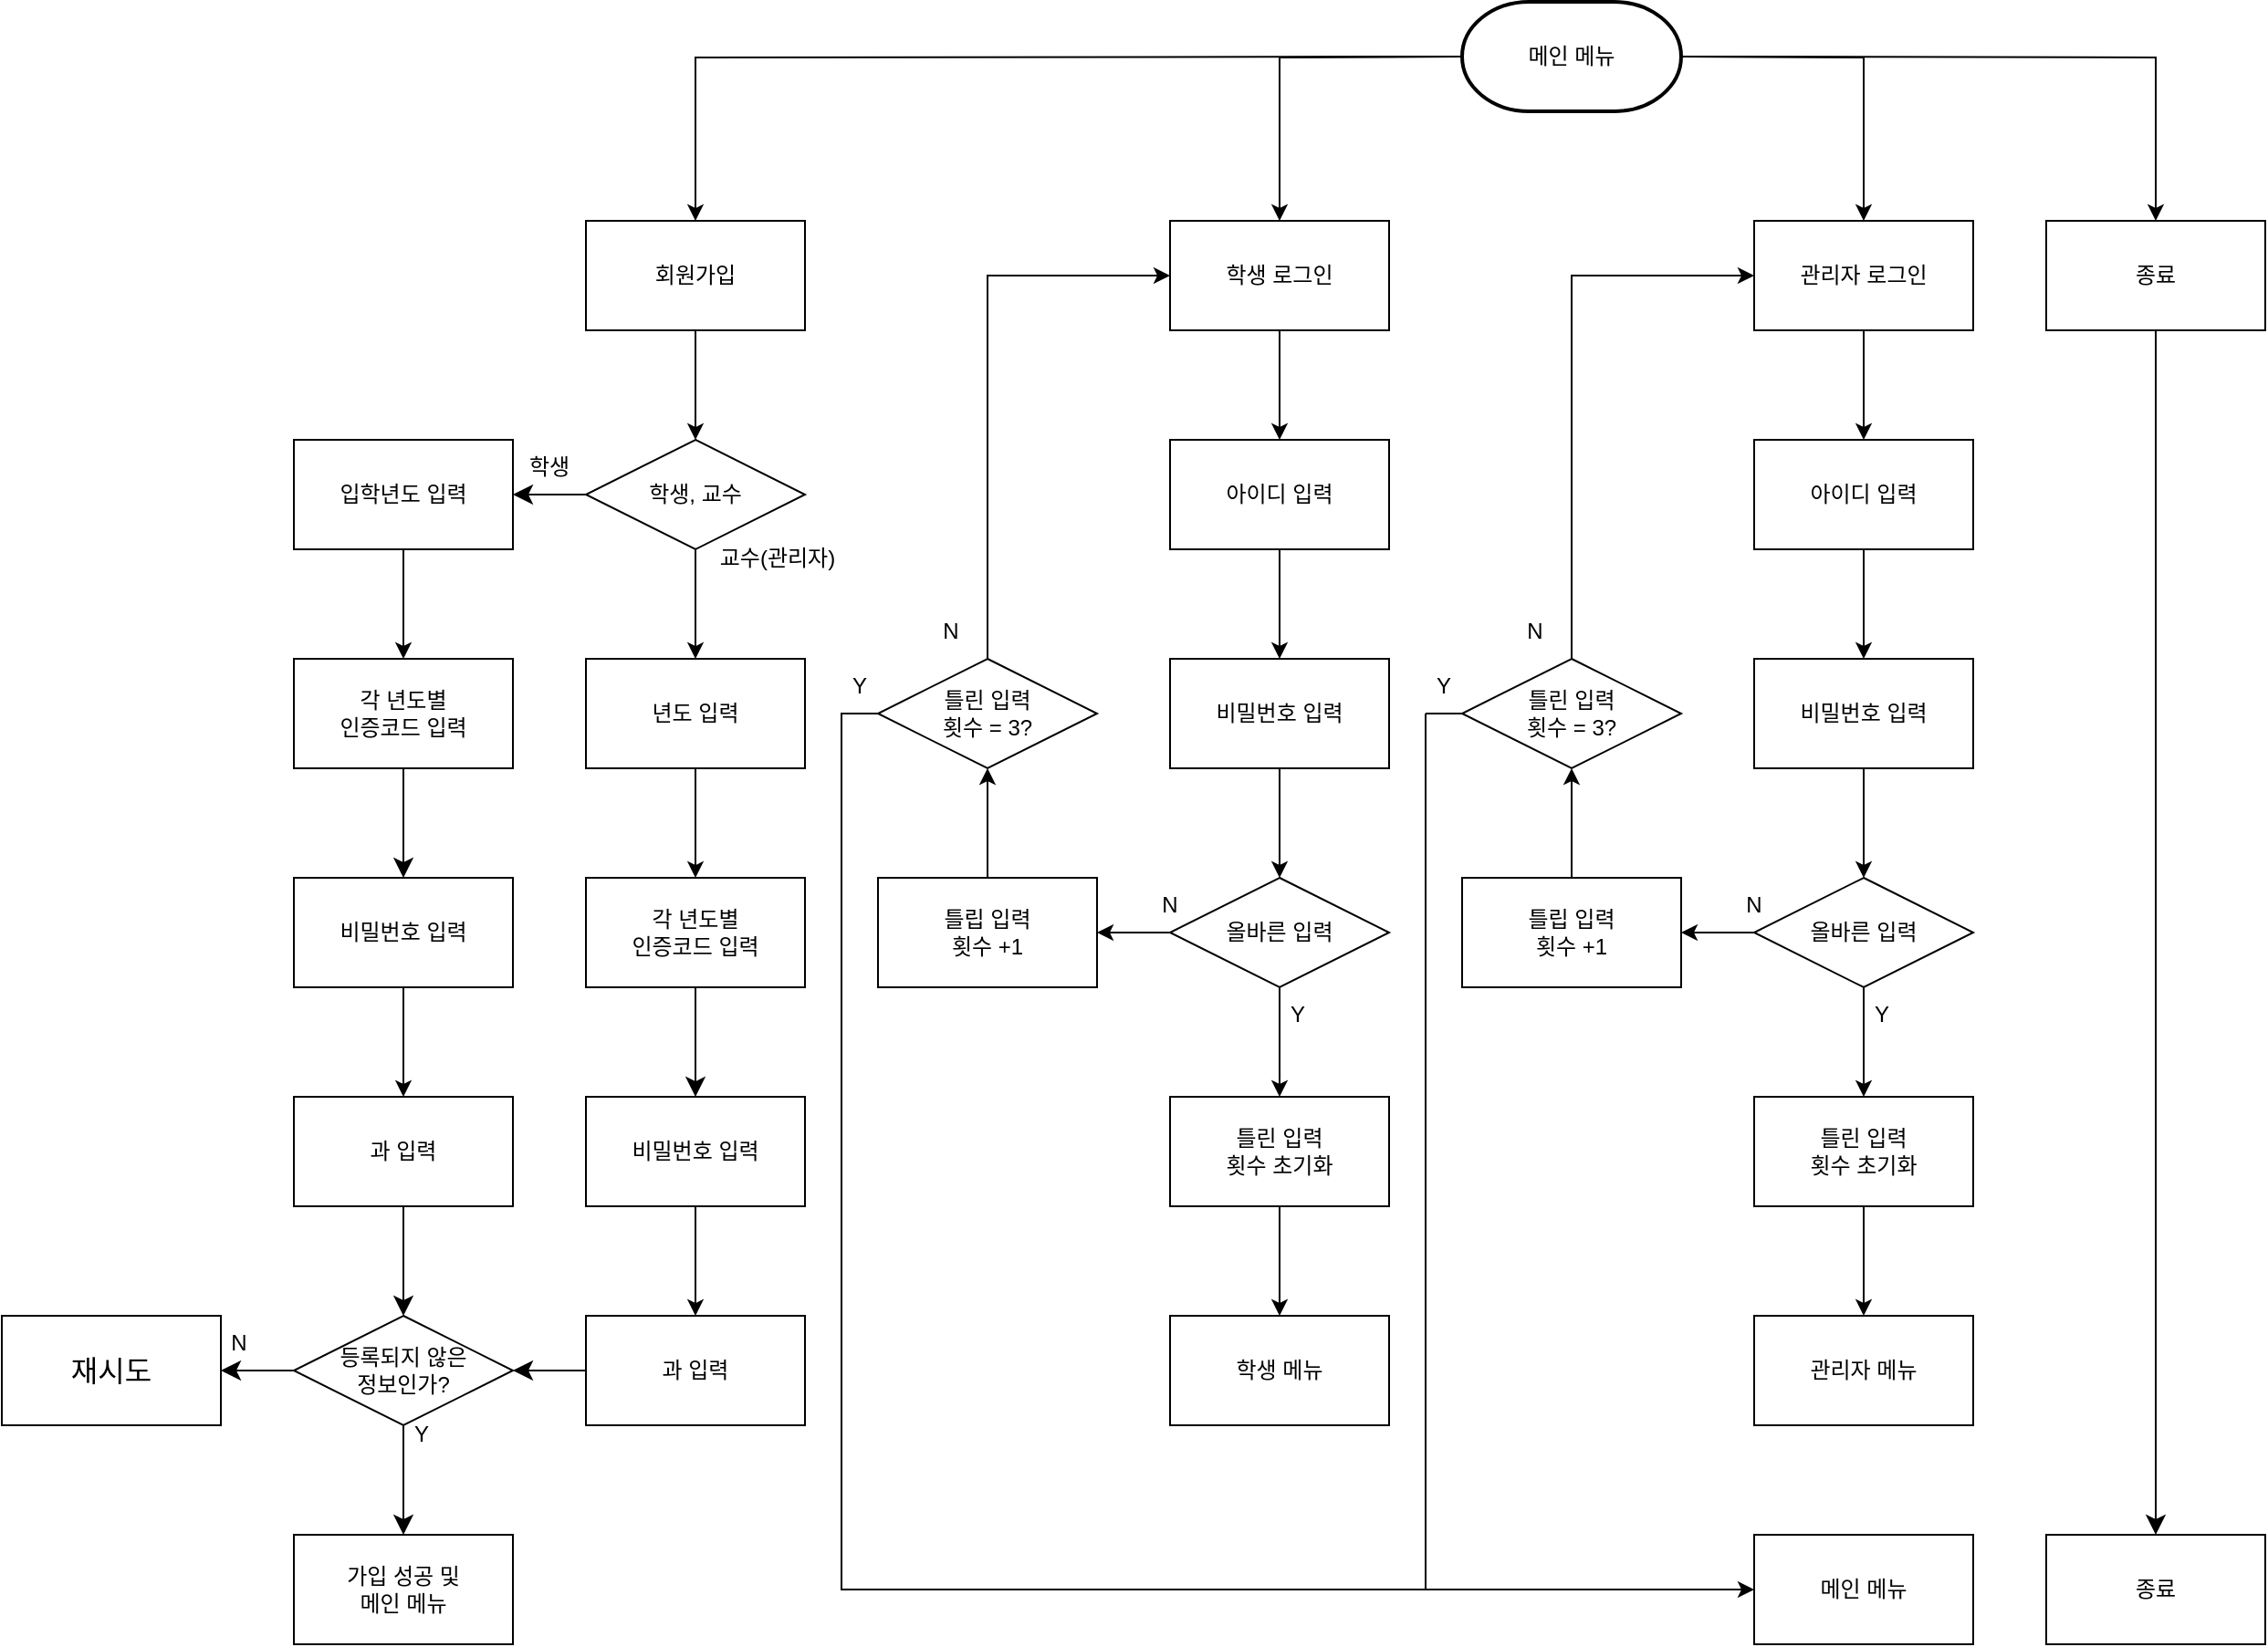<mxfile version="22.1.5" type="github">
  <diagram name="페이지-1" id="AwI20S8Li_dEVPaNsAgv">
    <mxGraphModel dx="2862" dy="1292" grid="1" gridSize="10" guides="1" tooltips="1" connect="1" arrows="1" fold="1" page="1" pageScale="1" pageWidth="827" pageHeight="1169" math="0" shadow="0">
      <root>
        <mxCell id="0" />
        <mxCell id="1" parent="0" />
        <mxCell id="d3a4seOOdscUEffh_FXE-25" style="edgeStyle=orthogonalEdgeStyle;rounded=0;orthogonalLoop=1;jettySize=auto;html=1;entryX=0.5;entryY=0;entryDx=0;entryDy=0;" parent="1" target="d3a4seOOdscUEffh_FXE-9" edge="1">
          <mxGeometry relative="1" as="geometry">
            <mxPoint x="300" y="150" as="sourcePoint" />
          </mxGeometry>
        </mxCell>
        <mxCell id="d3a4seOOdscUEffh_FXE-26" style="edgeStyle=orthogonalEdgeStyle;rounded=0;orthogonalLoop=1;jettySize=auto;html=1;entryX=0.5;entryY=0;entryDx=0;entryDy=0;" parent="1" target="d3a4seOOdscUEffh_FXE-8" edge="1">
          <mxGeometry relative="1" as="geometry">
            <mxPoint x="300" y="150" as="sourcePoint" />
          </mxGeometry>
        </mxCell>
        <mxCell id="d3a4seOOdscUEffh_FXE-39" style="edgeStyle=orthogonalEdgeStyle;rounded=0;orthogonalLoop=1;jettySize=auto;html=1;entryX=0.5;entryY=0;entryDx=0;entryDy=0;" parent="1" target="d3a4seOOdscUEffh_FXE-7" edge="1">
          <mxGeometry relative="1" as="geometry">
            <mxPoint x="180" y="150" as="sourcePoint" />
          </mxGeometry>
        </mxCell>
        <mxCell id="d3a4seOOdscUEffh_FXE-64" style="edgeStyle=orthogonalEdgeStyle;rounded=0;orthogonalLoop=1;jettySize=auto;html=1;entryX=0.5;entryY=0;entryDx=0;entryDy=0;" parent="1" target="d3a4seOOdscUEffh_FXE-58" edge="1">
          <mxGeometry relative="1" as="geometry">
            <mxPoint x="180" y="150" as="sourcePoint" />
          </mxGeometry>
        </mxCell>
        <mxCell id="d3a4seOOdscUEffh_FXE-40" value="" style="edgeStyle=orthogonalEdgeStyle;rounded=0;orthogonalLoop=1;jettySize=auto;html=1;" parent="1" source="d3a4seOOdscUEffh_FXE-7" target="d3a4seOOdscUEffh_FXE-18" edge="1">
          <mxGeometry relative="1" as="geometry" />
        </mxCell>
        <mxCell id="d3a4seOOdscUEffh_FXE-7" value="학생 로그인" style="rounded=0;whiteSpace=wrap;html=1;" parent="1" vertex="1">
          <mxGeometry x="20" y="240" width="120" height="60" as="geometry" />
        </mxCell>
        <mxCell id="d3a4seOOdscUEffh_FXE-27" style="edgeStyle=orthogonalEdgeStyle;rounded=0;orthogonalLoop=1;jettySize=auto;html=1;entryX=0.5;entryY=0;entryDx=0;entryDy=0;" parent="1" source="d3a4seOOdscUEffh_FXE-8" target="d3a4seOOdscUEffh_FXE-10" edge="1">
          <mxGeometry relative="1" as="geometry" />
        </mxCell>
        <mxCell id="d3a4seOOdscUEffh_FXE-8" value="관리자 로그인" style="rounded=0;whiteSpace=wrap;html=1;" parent="1" vertex="1">
          <mxGeometry x="340" y="240" width="120" height="60" as="geometry" />
        </mxCell>
        <mxCell id="AOu0lQMZa2NAgNu8CnH6-26" style="edgeStyle=none;curved=1;rounded=0;orthogonalLoop=1;jettySize=auto;html=1;entryX=0.5;entryY=0;entryDx=0;entryDy=0;fontSize=12;startSize=8;endSize=8;" edge="1" parent="1" source="d3a4seOOdscUEffh_FXE-9" target="AOu0lQMZa2NAgNu8CnH6-7">
          <mxGeometry relative="1" as="geometry" />
        </mxCell>
        <mxCell id="d3a4seOOdscUEffh_FXE-9" value="종료" style="rounded=0;whiteSpace=wrap;html=1;" parent="1" vertex="1">
          <mxGeometry x="500" y="240" width="120" height="60" as="geometry" />
        </mxCell>
        <mxCell id="d3a4seOOdscUEffh_FXE-28" style="edgeStyle=orthogonalEdgeStyle;rounded=0;orthogonalLoop=1;jettySize=auto;html=1;entryX=0.5;entryY=0;entryDx=0;entryDy=0;" parent="1" source="d3a4seOOdscUEffh_FXE-10" target="d3a4seOOdscUEffh_FXE-11" edge="1">
          <mxGeometry relative="1" as="geometry" />
        </mxCell>
        <mxCell id="d3a4seOOdscUEffh_FXE-10" value="아이디 입력" style="rounded=0;whiteSpace=wrap;html=1;" parent="1" vertex="1">
          <mxGeometry x="340" y="360" width="120" height="60" as="geometry" />
        </mxCell>
        <mxCell id="d3a4seOOdscUEffh_FXE-29" value="" style="edgeStyle=orthogonalEdgeStyle;rounded=0;orthogonalLoop=1;jettySize=auto;html=1;" parent="1" source="d3a4seOOdscUEffh_FXE-11" target="d3a4seOOdscUEffh_FXE-13" edge="1">
          <mxGeometry relative="1" as="geometry" />
        </mxCell>
        <mxCell id="d3a4seOOdscUEffh_FXE-11" value="비밀번호 입력" style="rounded=0;whiteSpace=wrap;html=1;" parent="1" vertex="1">
          <mxGeometry x="340" y="480" width="120" height="60" as="geometry" />
        </mxCell>
        <mxCell id="d3a4seOOdscUEffh_FXE-34" style="edgeStyle=orthogonalEdgeStyle;rounded=0;orthogonalLoop=1;jettySize=auto;html=1;entryX=0;entryY=0.5;entryDx=0;entryDy=0;" parent="1" source="d3a4seOOdscUEffh_FXE-12" target="d3a4seOOdscUEffh_FXE-8" edge="1">
          <mxGeometry relative="1" as="geometry">
            <Array as="points">
              <mxPoint x="240" y="270" />
            </Array>
          </mxGeometry>
        </mxCell>
        <mxCell id="d3a4seOOdscUEffh_FXE-12" value="틀린 입력&lt;br style=&quot;border-color: var(--border-color);&quot;&gt;횟수 = 3?" style="rhombus;whiteSpace=wrap;html=1;" parent="1" vertex="1">
          <mxGeometry x="180" y="480" width="120" height="60" as="geometry" />
        </mxCell>
        <mxCell id="d3a4seOOdscUEffh_FXE-30" value="" style="edgeStyle=orthogonalEdgeStyle;rounded=0;orthogonalLoop=1;jettySize=auto;html=1;" parent="1" source="d3a4seOOdscUEffh_FXE-13" target="d3a4seOOdscUEffh_FXE-15" edge="1">
          <mxGeometry relative="1" as="geometry" />
        </mxCell>
        <mxCell id="d3a4seOOdscUEffh_FXE-32" value="" style="edgeStyle=orthogonalEdgeStyle;rounded=0;orthogonalLoop=1;jettySize=auto;html=1;" parent="1" source="d3a4seOOdscUEffh_FXE-13" target="d3a4seOOdscUEffh_FXE-14" edge="1">
          <mxGeometry relative="1" as="geometry" />
        </mxCell>
        <mxCell id="d3a4seOOdscUEffh_FXE-13" value="올바른 입력" style="rhombus;whiteSpace=wrap;html=1;" parent="1" vertex="1">
          <mxGeometry x="340" y="600" width="120" height="60" as="geometry" />
        </mxCell>
        <mxCell id="d3a4seOOdscUEffh_FXE-33" value="" style="edgeStyle=orthogonalEdgeStyle;rounded=0;orthogonalLoop=1;jettySize=auto;html=1;" parent="1" source="d3a4seOOdscUEffh_FXE-14" target="d3a4seOOdscUEffh_FXE-12" edge="1">
          <mxGeometry relative="1" as="geometry" />
        </mxCell>
        <mxCell id="d3a4seOOdscUEffh_FXE-14" value="틀립 입력&lt;br style=&quot;border-color: var(--border-color);&quot;&gt;횟수 +1" style="rounded=0;whiteSpace=wrap;html=1;" parent="1" vertex="1">
          <mxGeometry x="180" y="600" width="120" height="60" as="geometry" />
        </mxCell>
        <mxCell id="d3a4seOOdscUEffh_FXE-31" value="" style="edgeStyle=orthogonalEdgeStyle;rounded=0;orthogonalLoop=1;jettySize=auto;html=1;" parent="1" source="d3a4seOOdscUEffh_FXE-15" target="d3a4seOOdscUEffh_FXE-16" edge="1">
          <mxGeometry relative="1" as="geometry" />
        </mxCell>
        <mxCell id="d3a4seOOdscUEffh_FXE-15" value="틀린 입력&lt;br style=&quot;border-color: var(--border-color);&quot;&gt;횟수 초기화" style="rounded=0;whiteSpace=wrap;html=1;" parent="1" vertex="1">
          <mxGeometry x="340" y="720" width="120" height="60" as="geometry" />
        </mxCell>
        <mxCell id="d3a4seOOdscUEffh_FXE-16" value="관리자 메뉴" style="rounded=0;whiteSpace=wrap;html=1;" parent="1" vertex="1">
          <mxGeometry x="340" y="840" width="120" height="60" as="geometry" />
        </mxCell>
        <mxCell id="d3a4seOOdscUEffh_FXE-41" value="" style="edgeStyle=orthogonalEdgeStyle;rounded=0;orthogonalLoop=1;jettySize=auto;html=1;" parent="1" source="d3a4seOOdscUEffh_FXE-18" target="d3a4seOOdscUEffh_FXE-19" edge="1">
          <mxGeometry relative="1" as="geometry" />
        </mxCell>
        <mxCell id="d3a4seOOdscUEffh_FXE-18" value="아이디 입력" style="rounded=0;whiteSpace=wrap;html=1;" parent="1" vertex="1">
          <mxGeometry x="20" y="360" width="120" height="60" as="geometry" />
        </mxCell>
        <mxCell id="d3a4seOOdscUEffh_FXE-42" value="" style="edgeStyle=orthogonalEdgeStyle;rounded=0;orthogonalLoop=1;jettySize=auto;html=1;" parent="1" source="d3a4seOOdscUEffh_FXE-19" target="d3a4seOOdscUEffh_FXE-20" edge="1">
          <mxGeometry relative="1" as="geometry" />
        </mxCell>
        <mxCell id="d3a4seOOdscUEffh_FXE-19" value="비밀번호 입력" style="rounded=0;whiteSpace=wrap;html=1;" parent="1" vertex="1">
          <mxGeometry x="20" y="480" width="120" height="60" as="geometry" />
        </mxCell>
        <mxCell id="d3a4seOOdscUEffh_FXE-43" value="" style="edgeStyle=orthogonalEdgeStyle;rounded=0;orthogonalLoop=1;jettySize=auto;html=1;" parent="1" source="d3a4seOOdscUEffh_FXE-20" target="d3a4seOOdscUEffh_FXE-21" edge="1">
          <mxGeometry relative="1" as="geometry" />
        </mxCell>
        <mxCell id="d3a4seOOdscUEffh_FXE-47" value="" style="edgeStyle=orthogonalEdgeStyle;rounded=0;orthogonalLoop=1;jettySize=auto;html=1;" parent="1" source="d3a4seOOdscUEffh_FXE-20" target="d3a4seOOdscUEffh_FXE-23" edge="1">
          <mxGeometry relative="1" as="geometry" />
        </mxCell>
        <mxCell id="d3a4seOOdscUEffh_FXE-20" value="올바른 입력" style="rhombus;whiteSpace=wrap;html=1;" parent="1" vertex="1">
          <mxGeometry x="20" y="600" width="120" height="60" as="geometry" />
        </mxCell>
        <mxCell id="d3a4seOOdscUEffh_FXE-44" value="" style="edgeStyle=orthogonalEdgeStyle;rounded=0;orthogonalLoop=1;jettySize=auto;html=1;" parent="1" source="d3a4seOOdscUEffh_FXE-21" target="d3a4seOOdscUEffh_FXE-22" edge="1">
          <mxGeometry relative="1" as="geometry" />
        </mxCell>
        <mxCell id="d3a4seOOdscUEffh_FXE-21" value="틀린 입력&lt;br&gt;횟수 초기화" style="rounded=0;whiteSpace=wrap;html=1;" parent="1" vertex="1">
          <mxGeometry x="20" y="720" width="120" height="60" as="geometry" />
        </mxCell>
        <mxCell id="d3a4seOOdscUEffh_FXE-22" value="학생 메뉴" style="rounded=0;whiteSpace=wrap;html=1;" parent="1" vertex="1">
          <mxGeometry x="20" y="840" width="120" height="60" as="geometry" />
        </mxCell>
        <mxCell id="d3a4seOOdscUEffh_FXE-46" value="" style="edgeStyle=orthogonalEdgeStyle;rounded=0;orthogonalLoop=1;jettySize=auto;html=1;" parent="1" source="d3a4seOOdscUEffh_FXE-23" target="d3a4seOOdscUEffh_FXE-24" edge="1">
          <mxGeometry relative="1" as="geometry" />
        </mxCell>
        <mxCell id="d3a4seOOdscUEffh_FXE-23" value="틀립 입력&lt;br&gt;횟수 +1" style="rounded=0;whiteSpace=wrap;html=1;" parent="1" vertex="1">
          <mxGeometry x="-140" y="600" width="120" height="60" as="geometry" />
        </mxCell>
        <mxCell id="d3a4seOOdscUEffh_FXE-38" style="edgeStyle=orthogonalEdgeStyle;rounded=0;orthogonalLoop=1;jettySize=auto;html=1;entryX=0;entryY=0.5;entryDx=0;entryDy=0;" parent="1" source="d3a4seOOdscUEffh_FXE-24" target="d3a4seOOdscUEffh_FXE-7" edge="1">
          <mxGeometry relative="1" as="geometry">
            <Array as="points">
              <mxPoint x="-80" y="270" />
            </Array>
          </mxGeometry>
        </mxCell>
        <mxCell id="d3a4seOOdscUEffh_FXE-48" style="edgeStyle=orthogonalEdgeStyle;rounded=0;orthogonalLoop=1;jettySize=auto;html=1;entryX=0;entryY=0.5;entryDx=0;entryDy=0;" parent="1" source="d3a4seOOdscUEffh_FXE-24" target="d3a4seOOdscUEffh_FXE-17" edge="1">
          <mxGeometry relative="1" as="geometry">
            <mxPoint x="-160.0" y="1000.0" as="targetPoint" />
            <Array as="points">
              <mxPoint x="-160" y="510" />
              <mxPoint x="-160" y="990" />
            </Array>
          </mxGeometry>
        </mxCell>
        <mxCell id="d3a4seOOdscUEffh_FXE-24" value="틀린 입력&lt;br&gt;횟수 = 3?" style="rhombus;whiteSpace=wrap;html=1;" parent="1" vertex="1">
          <mxGeometry x="-140" y="480" width="120" height="60" as="geometry" />
        </mxCell>
        <mxCell id="d3a4seOOdscUEffh_FXE-49" value="Y" style="text;html=1;strokeColor=none;fillColor=none;align=center;verticalAlign=middle;whiteSpace=wrap;rounded=0;" parent="1" vertex="1">
          <mxGeometry x="-180" y="480" width="60" height="30" as="geometry" />
        </mxCell>
        <mxCell id="d3a4seOOdscUEffh_FXE-50" value="N" style="text;html=1;strokeColor=none;fillColor=none;align=center;verticalAlign=middle;whiteSpace=wrap;rounded=0;" parent="1" vertex="1">
          <mxGeometry x="190" y="450" width="60" height="30" as="geometry" />
        </mxCell>
        <mxCell id="d3a4seOOdscUEffh_FXE-51" value="Y" style="text;html=1;strokeColor=none;fillColor=none;align=center;verticalAlign=middle;whiteSpace=wrap;rounded=0;" parent="1" vertex="1">
          <mxGeometry x="140" y="480" width="60" height="30" as="geometry" />
        </mxCell>
        <mxCell id="d3a4seOOdscUEffh_FXE-52" value="Y" style="text;html=1;strokeColor=none;fillColor=none;align=center;verticalAlign=middle;whiteSpace=wrap;rounded=0;" parent="1" vertex="1">
          <mxGeometry x="380" y="660" width="60" height="30" as="geometry" />
        </mxCell>
        <mxCell id="d3a4seOOdscUEffh_FXE-53" value="Y" style="text;html=1;strokeColor=none;fillColor=none;align=center;verticalAlign=middle;whiteSpace=wrap;rounded=0;" parent="1" vertex="1">
          <mxGeometry x="60" y="660" width="60" height="30" as="geometry" />
        </mxCell>
        <mxCell id="d3a4seOOdscUEffh_FXE-56" value="N" style="text;html=1;strokeColor=none;fillColor=none;align=center;verticalAlign=middle;whiteSpace=wrap;rounded=0;" parent="1" vertex="1">
          <mxGeometry x="-130" y="450" width="60" height="30" as="geometry" />
        </mxCell>
        <mxCell id="d3a4seOOdscUEffh_FXE-57" value="N" style="text;html=1;strokeColor=none;fillColor=none;align=center;verticalAlign=middle;whiteSpace=wrap;rounded=0;" parent="1" vertex="1">
          <mxGeometry x="-10" y="600" width="60" height="30" as="geometry" />
        </mxCell>
        <mxCell id="d3a4seOOdscUEffh_FXE-65" value="" style="edgeStyle=orthogonalEdgeStyle;rounded=0;orthogonalLoop=1;jettySize=auto;html=1;" parent="1" source="d3a4seOOdscUEffh_FXE-58" target="d3a4seOOdscUEffh_FXE-60" edge="1">
          <mxGeometry relative="1" as="geometry" />
        </mxCell>
        <mxCell id="d3a4seOOdscUEffh_FXE-58" value="회원가입" style="rounded=0;whiteSpace=wrap;html=1;" parent="1" vertex="1">
          <mxGeometry x="-300" y="240" width="120" height="60" as="geometry" />
        </mxCell>
        <mxCell id="d3a4seOOdscUEffh_FXE-72" value="" style="edgeStyle=orthogonalEdgeStyle;rounded=0;orthogonalLoop=1;jettySize=auto;html=1;" parent="1" source="d3a4seOOdscUEffh_FXE-60" target="d3a4seOOdscUEffh_FXE-62" edge="1">
          <mxGeometry relative="1" as="geometry" />
        </mxCell>
        <mxCell id="AOu0lQMZa2NAgNu8CnH6-24" style="edgeStyle=none;curved=1;rounded=0;orthogonalLoop=1;jettySize=auto;html=1;entryX=1;entryY=0.5;entryDx=0;entryDy=0;fontSize=12;startSize=8;endSize=8;" edge="1" parent="1" source="d3a4seOOdscUEffh_FXE-60" target="d3a4seOOdscUEffh_FXE-61">
          <mxGeometry relative="1" as="geometry" />
        </mxCell>
        <mxCell id="d3a4seOOdscUEffh_FXE-60" value="학생, 교수" style="rhombus;whiteSpace=wrap;html=1;" parent="1" vertex="1">
          <mxGeometry x="-300" y="360" width="120" height="60" as="geometry" />
        </mxCell>
        <mxCell id="d3a4seOOdscUEffh_FXE-78" value="" style="edgeStyle=orthogonalEdgeStyle;rounded=0;orthogonalLoop=1;jettySize=auto;html=1;entryX=0.5;entryY=0;entryDx=0;entryDy=0;" parent="1" source="d3a4seOOdscUEffh_FXE-61" target="AOu0lQMZa2NAgNu8CnH6-13" edge="1">
          <mxGeometry relative="1" as="geometry" />
        </mxCell>
        <mxCell id="d3a4seOOdscUEffh_FXE-61" value="입학년도 입력" style="rounded=0;whiteSpace=wrap;html=1;" parent="1" vertex="1">
          <mxGeometry x="-460" y="360" width="120" height="60" as="geometry" />
        </mxCell>
        <mxCell id="d3a4seOOdscUEffh_FXE-70" value="" style="edgeStyle=orthogonalEdgeStyle;rounded=0;orthogonalLoop=1;jettySize=auto;html=1;entryX=0.5;entryY=0;entryDx=0;entryDy=0;" parent="1" source="d3a4seOOdscUEffh_FXE-62" target="AOu0lQMZa2NAgNu8CnH6-11" edge="1">
          <mxGeometry relative="1" as="geometry" />
        </mxCell>
        <mxCell id="d3a4seOOdscUEffh_FXE-62" value="년도 입력" style="rounded=0;whiteSpace=wrap;html=1;" parent="1" vertex="1">
          <mxGeometry x="-300" y="480" width="120" height="60" as="geometry" />
        </mxCell>
        <mxCell id="d3a4seOOdscUEffh_FXE-80" value="" style="edgeStyle=orthogonalEdgeStyle;rounded=0;orthogonalLoop=1;jettySize=auto;html=1;" parent="1" source="d3a4seOOdscUEffh_FXE-63" target="d3a4seOOdscUEffh_FXE-77" edge="1">
          <mxGeometry relative="1" as="geometry" />
        </mxCell>
        <mxCell id="d3a4seOOdscUEffh_FXE-63" value="비밀번호 입력" style="rounded=0;whiteSpace=wrap;html=1;" parent="1" vertex="1">
          <mxGeometry x="-300" y="720" width="120" height="60" as="geometry" />
        </mxCell>
        <mxCell id="d3a4seOOdscUEffh_FXE-68" value="학생" style="text;html=1;strokeColor=none;fillColor=none;align=center;verticalAlign=middle;whiteSpace=wrap;rounded=0;" parent="1" vertex="1">
          <mxGeometry x="-350" y="360" width="60" height="30" as="geometry" />
        </mxCell>
        <mxCell id="d3a4seOOdscUEffh_FXE-69" value="교수(관리자)" style="text;html=1;strokeColor=none;fillColor=none;align=center;verticalAlign=middle;whiteSpace=wrap;rounded=0;" parent="1" vertex="1">
          <mxGeometry x="-230" y="410" width="70" height="30" as="geometry" />
        </mxCell>
        <mxCell id="d3a4seOOdscUEffh_FXE-79" value="" style="edgeStyle=orthogonalEdgeStyle;rounded=0;orthogonalLoop=1;jettySize=auto;html=1;" parent="1" source="d3a4seOOdscUEffh_FXE-71" target="d3a4seOOdscUEffh_FXE-76" edge="1">
          <mxGeometry relative="1" as="geometry" />
        </mxCell>
        <mxCell id="d3a4seOOdscUEffh_FXE-71" value="비밀번호 입력" style="rounded=0;whiteSpace=wrap;html=1;" parent="1" vertex="1">
          <mxGeometry x="-460" y="600" width="120" height="60" as="geometry" />
        </mxCell>
        <mxCell id="AOu0lQMZa2NAgNu8CnH6-16" value="" style="edgeStyle=none;curved=1;rounded=0;orthogonalLoop=1;jettySize=auto;html=1;fontSize=12;startSize=8;endSize=8;" edge="1" parent="1" source="d3a4seOOdscUEffh_FXE-76" target="AOu0lQMZa2NAgNu8CnH6-15">
          <mxGeometry relative="1" as="geometry" />
        </mxCell>
        <mxCell id="d3a4seOOdscUEffh_FXE-76" value="과 입력" style="rounded=0;whiteSpace=wrap;html=1;" parent="1" vertex="1">
          <mxGeometry x="-460" y="720" width="120" height="60" as="geometry" />
        </mxCell>
        <mxCell id="AOu0lQMZa2NAgNu8CnH6-17" value="" style="edgeStyle=none;curved=1;rounded=0;orthogonalLoop=1;jettySize=auto;html=1;fontSize=12;startSize=8;endSize=8;" edge="1" parent="1" source="d3a4seOOdscUEffh_FXE-77" target="AOu0lQMZa2NAgNu8CnH6-15">
          <mxGeometry relative="1" as="geometry" />
        </mxCell>
        <mxCell id="d3a4seOOdscUEffh_FXE-77" value="과 입력" style="rounded=0;whiteSpace=wrap;html=1;" parent="1" vertex="1">
          <mxGeometry x="-300" y="840" width="120" height="60" as="geometry" />
        </mxCell>
        <mxCell id="d3a4seOOdscUEffh_FXE-83" value="메인 메뉴" style="strokeWidth=2;html=1;shape=mxgraph.flowchart.terminator;whiteSpace=wrap;" parent="1" vertex="1">
          <mxGeometry x="180" y="120" width="120" height="60" as="geometry" />
        </mxCell>
        <mxCell id="d3a4seOOdscUEffh_FXE-84" value="가입 성공 및&lt;br&gt;메인 메뉴" style="rounded=0;whiteSpace=wrap;html=1;" parent="1" vertex="1">
          <mxGeometry x="-460" y="960" width="120" height="60" as="geometry" />
        </mxCell>
        <mxCell id="d3a4seOOdscUEffh_FXE-17" value="메인 메뉴" style="rounded=0;whiteSpace=wrap;html=1;" parent="1" vertex="1">
          <mxGeometry x="340" y="960" width="120" height="60" as="geometry" />
        </mxCell>
        <mxCell id="AOu0lQMZa2NAgNu8CnH6-7" value="종료" style="rounded=0;whiteSpace=wrap;html=1;" vertex="1" parent="1">
          <mxGeometry x="500" y="960" width="120" height="60" as="geometry" />
        </mxCell>
        <mxCell id="AOu0lQMZa2NAgNu8CnH6-9" value="" style="endArrow=none;html=1;rounded=0;fontSize=12;startSize=8;endSize=8;curved=1;entryX=0;entryY=0.5;entryDx=0;entryDy=0;" edge="1" parent="1" target="d3a4seOOdscUEffh_FXE-12">
          <mxGeometry width="50" height="50" relative="1" as="geometry">
            <mxPoint x="160" y="510" as="sourcePoint" />
            <mxPoint x="100" y="660" as="targetPoint" />
          </mxGeometry>
        </mxCell>
        <mxCell id="AOu0lQMZa2NAgNu8CnH6-10" value="" style="endArrow=none;html=1;rounded=0;fontSize=12;startSize=8;endSize=8;curved=1;" edge="1" parent="1">
          <mxGeometry width="50" height="50" relative="1" as="geometry">
            <mxPoint x="160" y="510" as="sourcePoint" />
            <mxPoint x="160" y="990" as="targetPoint" />
          </mxGeometry>
        </mxCell>
        <mxCell id="AOu0lQMZa2NAgNu8CnH6-12" value="" style="edgeStyle=none;curved=1;rounded=0;orthogonalLoop=1;jettySize=auto;html=1;fontSize=12;startSize=8;endSize=8;" edge="1" parent="1" source="AOu0lQMZa2NAgNu8CnH6-11" target="d3a4seOOdscUEffh_FXE-63">
          <mxGeometry relative="1" as="geometry" />
        </mxCell>
        <mxCell id="AOu0lQMZa2NAgNu8CnH6-11" value="각 년도별&lt;br&gt;인증코드 입력" style="rounded=0;whiteSpace=wrap;html=1;" vertex="1" parent="1">
          <mxGeometry x="-300" y="600" width="120" height="60" as="geometry" />
        </mxCell>
        <mxCell id="AOu0lQMZa2NAgNu8CnH6-14" value="" style="edgeStyle=none;curved=1;rounded=0;orthogonalLoop=1;jettySize=auto;html=1;fontSize=12;startSize=8;endSize=8;" edge="1" parent="1" source="AOu0lQMZa2NAgNu8CnH6-13" target="d3a4seOOdscUEffh_FXE-71">
          <mxGeometry relative="1" as="geometry" />
        </mxCell>
        <mxCell id="AOu0lQMZa2NAgNu8CnH6-13" value="각 년도별&lt;br&gt;인증코드 입력" style="rounded=0;whiteSpace=wrap;html=1;" vertex="1" parent="1">
          <mxGeometry x="-460" y="480" width="120" height="60" as="geometry" />
        </mxCell>
        <mxCell id="AOu0lQMZa2NAgNu8CnH6-18" value="" style="edgeStyle=none;curved=1;rounded=0;orthogonalLoop=1;jettySize=auto;html=1;fontSize=12;startSize=8;endSize=8;" edge="1" parent="1" source="AOu0lQMZa2NAgNu8CnH6-15" target="d3a4seOOdscUEffh_FXE-84">
          <mxGeometry relative="1" as="geometry" />
        </mxCell>
        <mxCell id="AOu0lQMZa2NAgNu8CnH6-20" value="" style="edgeStyle=none;curved=1;rounded=0;orthogonalLoop=1;jettySize=auto;html=1;fontSize=12;startSize=8;endSize=8;" edge="1" parent="1" source="AOu0lQMZa2NAgNu8CnH6-15" target="AOu0lQMZa2NAgNu8CnH6-19">
          <mxGeometry relative="1" as="geometry" />
        </mxCell>
        <mxCell id="AOu0lQMZa2NAgNu8CnH6-15" value="등록되지 않은&lt;br&gt;정보인가?" style="rhombus;whiteSpace=wrap;html=1;" vertex="1" parent="1">
          <mxGeometry x="-460" y="840" width="120" height="60" as="geometry" />
        </mxCell>
        <mxCell id="AOu0lQMZa2NAgNu8CnH6-19" value="재시도" style="rounded=0;whiteSpace=wrap;html=1;fontSize=16;" vertex="1" parent="1">
          <mxGeometry x="-620" y="840" width="120" height="60" as="geometry" />
        </mxCell>
        <mxCell id="AOu0lQMZa2NAgNu8CnH6-21" value="Y" style="text;html=1;strokeColor=none;fillColor=none;align=center;verticalAlign=middle;whiteSpace=wrap;rounded=0;" vertex="1" parent="1">
          <mxGeometry x="-420" y="890" width="60" height="30" as="geometry" />
        </mxCell>
        <mxCell id="AOu0lQMZa2NAgNu8CnH6-22" value="N" style="text;html=1;strokeColor=none;fillColor=none;align=center;verticalAlign=middle;whiteSpace=wrap;rounded=0;" vertex="1" parent="1">
          <mxGeometry x="-520" y="840" width="60" height="30" as="geometry" />
        </mxCell>
        <mxCell id="AOu0lQMZa2NAgNu8CnH6-27" value="N" style="text;html=1;strokeColor=none;fillColor=none;align=center;verticalAlign=middle;whiteSpace=wrap;rounded=0;" vertex="1" parent="1">
          <mxGeometry x="310" y="600" width="60" height="30" as="geometry" />
        </mxCell>
      </root>
    </mxGraphModel>
  </diagram>
</mxfile>
